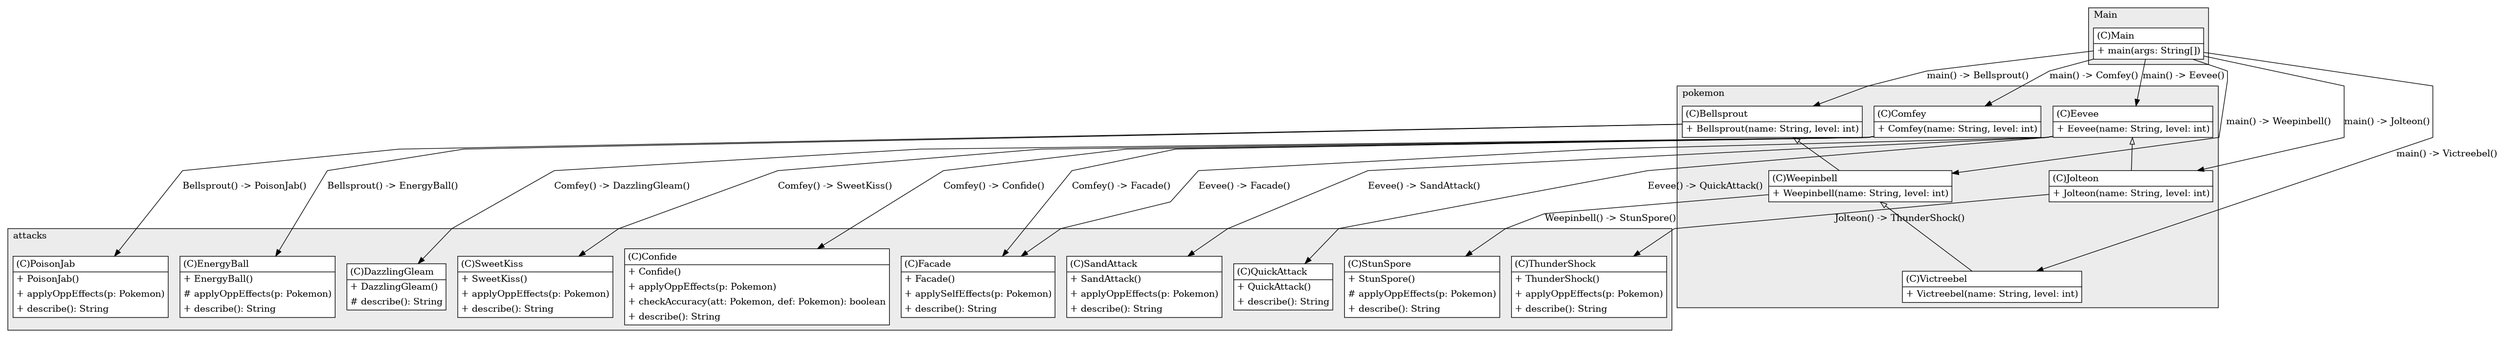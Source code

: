 @startuml

/' diagram meta data start
config=StructureConfiguration;
{
  "projectClassification": {
    "searchMode": "OpenProject", // OpenProject, AllProjects
    "includedProjects": "",
    "pathEndKeywords": "*.impl",
    "isClientPath": "",
    "isClientName": "",
    "isTestPath": "",
    "isTestName": "",
    "isMappingPath": "",
    "isMappingName": "",
    "isDataAccessPath": "",
    "isDataAccessName": "",
    "isDataStructurePath": "",
    "isDataStructureName": "",
    "isInterfaceStructuresPath": "",
    "isInterfaceStructuresName": "",
    "isEntryPointPath": "",
    "isEntryPointName": "",
    "treatFinalFieldsAsMandatory": false
  },
  "graphRestriction": {
    "classPackageExcludeFilter": "",
    "classPackageIncludeFilter": "",
    "classNameExcludeFilter": "",
    "classNameIncludeFilter": "",
    "methodNameExcludeFilter": "",
    "methodNameIncludeFilter": "",
    "removeByInheritance": "", // inheritance/annotation based filtering is done in a second step
    "removeByAnnotation": "",
    "removeByClassPackage": "", // cleanup the graph after inheritance/annotation based filtering is done
    "removeByClassName": "",
    "cutMappings": false,
    "cutEnum": false,
    "cutTests": false,
    "cutClient": false,
    "cutDataAccess": false,
    "cutInterfaceStructures": false,
    "cutDataStructures": false,
    "cutGetterAndSetter": false,
    "cutConstructors": false
  },
  "graphTraversal": {
    "forwardDepth": 3,
    "backwardDepth": 3,
    "classPackageExcludeFilter": "",
    "classPackageIncludeFilter": "",
    "classNameExcludeFilter": "",
    "classNameIncludeFilter": "",
    "methodNameExcludeFilter": "",
    "methodNameIncludeFilter": "",
    "hideMappings": false,
    "hideDataStructures": false,
    "hidePrivateMethods": false,
    "hideInterfaceCalls": false, // indirection: implementation -> interface (is hidden) -> implementation
    "onlyShowApplicationEntryPoints": false, // root node is included
    "useMethodCallsForStructureDiagram": "ForwardOnly" // ForwardOnly, BothDirections, No
  },
  "details": {
    "aggregation": "GroupByClass", // ByClass, GroupByClass, None
    "showClassGenericTypes": true,
    "showMethods": true,
    "showMethodParameterNames": true,
    "showMethodParameterTypes": true,
    "showMethodReturnType": true,
    "showPackageLevels": 3,
    "showDetailedClassStructure": true
  },
  "rootClass": "Main",
  "extensionCallbackMethod": ".pumi" // qualified.class.name#methodName - signature: public static String method(String)
}
diagram meta data end '/



digraph g {
    rankdir="TB"
    splines=polyline
    

'nodes 
subgraph cluster_2390489 { 
   	label=Main
	labeljust=l
	fillcolor="#ececec"
	style=filled
   
   Main2390489[
	label=<<TABLE BORDER="1" CELLBORDER="0" CELLPADDING="4" CELLSPACING="0">
<TR><TD ALIGN="LEFT" >(C)Main</TD></TR>
<HR/>
<TR><TD ALIGN="LEFT" >+ main(args: String[])</TD></TR>
</TABLE>>
	style=filled
	margin=0
	shape=plaintext
	fillcolor="#FFFFFF"
];
} 

subgraph cluster_399033133 { 
   	label=pokemon
	labeljust=l
	fillcolor="#ececec"
	style=filled
   
   Bellsprout399033133[
	label=<<TABLE BORDER="1" CELLBORDER="0" CELLPADDING="4" CELLSPACING="0">
<TR><TD ALIGN="LEFT" >(C)Bellsprout</TD></TR>
<HR/>
<TR><TD ALIGN="LEFT" >+ Bellsprout(name: String, level: int)</TD></TR>
</TABLE>>
	style=filled
	margin=0
	shape=plaintext
	fillcolor="#FFFFFF"
];

Comfey399033133[
	label=<<TABLE BORDER="1" CELLBORDER="0" CELLPADDING="4" CELLSPACING="0">
<TR><TD ALIGN="LEFT" >(C)Comfey</TD></TR>
<HR/>
<TR><TD ALIGN="LEFT" >+ Comfey(name: String, level: int)</TD></TR>
</TABLE>>
	style=filled
	margin=0
	shape=plaintext
	fillcolor="#FFFFFF"
];

Eevee399033133[
	label=<<TABLE BORDER="1" CELLBORDER="0" CELLPADDING="4" CELLSPACING="0">
<TR><TD ALIGN="LEFT" >(C)Eevee</TD></TR>
<HR/>
<TR><TD ALIGN="LEFT" >+ Eevee(name: String, level: int)</TD></TR>
</TABLE>>
	style=filled
	margin=0
	shape=plaintext
	fillcolor="#FFFFFF"
];

Jolteon399033133[
	label=<<TABLE BORDER="1" CELLBORDER="0" CELLPADDING="4" CELLSPACING="0">
<TR><TD ALIGN="LEFT" >(C)Jolteon</TD></TR>
<HR/>
<TR><TD ALIGN="LEFT" >+ Jolteon(name: String, level: int)</TD></TR>
</TABLE>>
	style=filled
	margin=0
	shape=plaintext
	fillcolor="#FFFFFF"
];

Victreebel399033133[
	label=<<TABLE BORDER="1" CELLBORDER="0" CELLPADDING="4" CELLSPACING="0">
<TR><TD ALIGN="LEFT" >(C)Victreebel</TD></TR>
<HR/>
<TR><TD ALIGN="LEFT" >+ Victreebel(name: String, level: int)</TD></TR>
</TABLE>>
	style=filled
	margin=0
	shape=plaintext
	fillcolor="#FFFFFF"
];

Weepinbell399033133[
	label=<<TABLE BORDER="1" CELLBORDER="0" CELLPADDING="4" CELLSPACING="0">
<TR><TD ALIGN="LEFT" >(C)Weepinbell</TD></TR>
<HR/>
<TR><TD ALIGN="LEFT" >+ Weepinbell(name: String, level: int)</TD></TR>
</TABLE>>
	style=filled
	margin=0
	shape=plaintext
	fillcolor="#FFFFFF"
];
} 

subgraph cluster_675357909 { 
   	label=attacks
	labeljust=l
	fillcolor="#ececec"
	style=filled
   
   Confide675357909[
	label=<<TABLE BORDER="1" CELLBORDER="0" CELLPADDING="4" CELLSPACING="0">
<TR><TD ALIGN="LEFT" >(C)Confide</TD></TR>
<HR/>
<TR><TD ALIGN="LEFT" >+ Confide()</TD></TR>
<TR><TD ALIGN="LEFT" >+ applyOppEffects(p: Pokemon)</TD></TR>
<TR><TD ALIGN="LEFT" >+ checkAccuracy(att: Pokemon, def: Pokemon): boolean</TD></TR>
<TR><TD ALIGN="LEFT" >+ describe(): String</TD></TR>
</TABLE>>
	style=filled
	margin=0
	shape=plaintext
	fillcolor="#FFFFFF"
];

DazzlingGleam675357909[
	label=<<TABLE BORDER="1" CELLBORDER="0" CELLPADDING="4" CELLSPACING="0">
<TR><TD ALIGN="LEFT" >(C)DazzlingGleam</TD></TR>
<HR/>
<TR><TD ALIGN="LEFT" >+ DazzlingGleam()</TD></TR>
<TR><TD ALIGN="LEFT" ># describe(): String</TD></TR>
</TABLE>>
	style=filled
	margin=0
	shape=plaintext
	fillcolor="#FFFFFF"
];

EnergyBall675357909[
	label=<<TABLE BORDER="1" CELLBORDER="0" CELLPADDING="4" CELLSPACING="0">
<TR><TD ALIGN="LEFT" >(C)EnergyBall</TD></TR>
<HR/>
<TR><TD ALIGN="LEFT" >+ EnergyBall()</TD></TR>
<TR><TD ALIGN="LEFT" ># applyOppEffects(p: Pokemon)</TD></TR>
<TR><TD ALIGN="LEFT" >+ describe(): String</TD></TR>
</TABLE>>
	style=filled
	margin=0
	shape=plaintext
	fillcolor="#FFFFFF"
];

Facade675357909[
	label=<<TABLE BORDER="1" CELLBORDER="0" CELLPADDING="4" CELLSPACING="0">
<TR><TD ALIGN="LEFT" >(C)Facade</TD></TR>
<HR/>
<TR><TD ALIGN="LEFT" >+ Facade()</TD></TR>
<TR><TD ALIGN="LEFT" >+ applySelfEffects(p: Pokemon)</TD></TR>
<TR><TD ALIGN="LEFT" >+ describe(): String</TD></TR>
</TABLE>>
	style=filled
	margin=0
	shape=plaintext
	fillcolor="#FFFFFF"
];

PoisonJab675357909[
	label=<<TABLE BORDER="1" CELLBORDER="0" CELLPADDING="4" CELLSPACING="0">
<TR><TD ALIGN="LEFT" >(C)PoisonJab</TD></TR>
<HR/>
<TR><TD ALIGN="LEFT" >+ PoisonJab()</TD></TR>
<TR><TD ALIGN="LEFT" >+ applyOppEffects(p: Pokemon)</TD></TR>
<TR><TD ALIGN="LEFT" >+ describe(): String</TD></TR>
</TABLE>>
	style=filled
	margin=0
	shape=plaintext
	fillcolor="#FFFFFF"
];

QuickAttack675357909[
	label=<<TABLE BORDER="1" CELLBORDER="0" CELLPADDING="4" CELLSPACING="0">
<TR><TD ALIGN="LEFT" >(C)QuickAttack</TD></TR>
<HR/>
<TR><TD ALIGN="LEFT" >+ QuickAttack()</TD></TR>
<TR><TD ALIGN="LEFT" >+ describe(): String</TD></TR>
</TABLE>>
	style=filled
	margin=0
	shape=plaintext
	fillcolor="#FFFFFF"
];

SandAttack675357909[
	label=<<TABLE BORDER="1" CELLBORDER="0" CELLPADDING="4" CELLSPACING="0">
<TR><TD ALIGN="LEFT" >(C)SandAttack</TD></TR>
<HR/>
<TR><TD ALIGN="LEFT" >+ SandAttack()</TD></TR>
<TR><TD ALIGN="LEFT" >+ applyOppEffects(p: Pokemon)</TD></TR>
<TR><TD ALIGN="LEFT" >+ describe(): String</TD></TR>
</TABLE>>
	style=filled
	margin=0
	shape=plaintext
	fillcolor="#FFFFFF"
];

StunSpore675357909[
	label=<<TABLE BORDER="1" CELLBORDER="0" CELLPADDING="4" CELLSPACING="0">
<TR><TD ALIGN="LEFT" >(C)StunSpore</TD></TR>
<HR/>
<TR><TD ALIGN="LEFT" >+ StunSpore()</TD></TR>
<TR><TD ALIGN="LEFT" ># applyOppEffects(p: Pokemon)</TD></TR>
<TR><TD ALIGN="LEFT" >+ describe(): String</TD></TR>
</TABLE>>
	style=filled
	margin=0
	shape=plaintext
	fillcolor="#FFFFFF"
];

SweetKiss675357909[
	label=<<TABLE BORDER="1" CELLBORDER="0" CELLPADDING="4" CELLSPACING="0">
<TR><TD ALIGN="LEFT" >(C)SweetKiss</TD></TR>
<HR/>
<TR><TD ALIGN="LEFT" >+ SweetKiss()</TD></TR>
<TR><TD ALIGN="LEFT" >+ applyOppEffects(p: Pokemon)</TD></TR>
<TR><TD ALIGN="LEFT" >+ describe(): String</TD></TR>
</TABLE>>
	style=filled
	margin=0
	shape=plaintext
	fillcolor="#FFFFFF"
];

ThunderShock675357909[
	label=<<TABLE BORDER="1" CELLBORDER="0" CELLPADDING="4" CELLSPACING="0">
<TR><TD ALIGN="LEFT" >(C)ThunderShock</TD></TR>
<HR/>
<TR><TD ALIGN="LEFT" >+ ThunderShock()</TD></TR>
<TR><TD ALIGN="LEFT" >+ applyOppEffects(p: Pokemon)</TD></TR>
<TR><TD ALIGN="LEFT" >+ describe(): String</TD></TR>
</TABLE>>
	style=filled
	margin=0
	shape=plaintext
	fillcolor="#FFFFFF"
];
} 

'edges    
Bellsprout399033133 -> EnergyBall675357909[label="Bellsprout() -> EnergyBall()"];
Bellsprout399033133 -> PoisonJab675357909[label="Bellsprout() -> PoisonJab()"];
Bellsprout399033133 -> Weepinbell399033133[arrowhead=none, arrowtail=empty, dir=both];
Comfey399033133 -> Confide675357909[label="Comfey() -> Confide()"];
Comfey399033133 -> DazzlingGleam675357909[label="Comfey() -> DazzlingGleam()"];
Comfey399033133 -> Facade675357909[label="Comfey() -> Facade()"];
Comfey399033133 -> SweetKiss675357909[label="Comfey() -> SweetKiss()"];
Eevee399033133 -> Facade675357909[label="Eevee() -> Facade()"];
Eevee399033133 -> Jolteon399033133[arrowhead=none, arrowtail=empty, dir=both];
Eevee399033133 -> QuickAttack675357909[label="Eevee() -> QuickAttack()"];
Eevee399033133 -> SandAttack675357909[label="Eevee() -> SandAttack()"];
Jolteon399033133 -> ThunderShock675357909[label="Jolteon() -> ThunderShock()"];
Main2390489 -> Bellsprout399033133[label="main() -> Bellsprout()"];
Main2390489 -> Comfey399033133[label="main() -> Comfey()"];
Main2390489 -> Eevee399033133[label="main() -> Eevee()"];
Main2390489 -> Jolteon399033133[label="main() -> Jolteon()"];
Main2390489 -> Victreebel399033133[label="main() -> Victreebel()"];
Main2390489 -> Weepinbell399033133[label="main() -> Weepinbell()"];
Weepinbell399033133 -> StunSpore675357909[label="Weepinbell() -> StunSpore()"];
Weepinbell399033133 -> Victreebel399033133[arrowhead=none, arrowtail=empty, dir=both];
    
}
@enduml